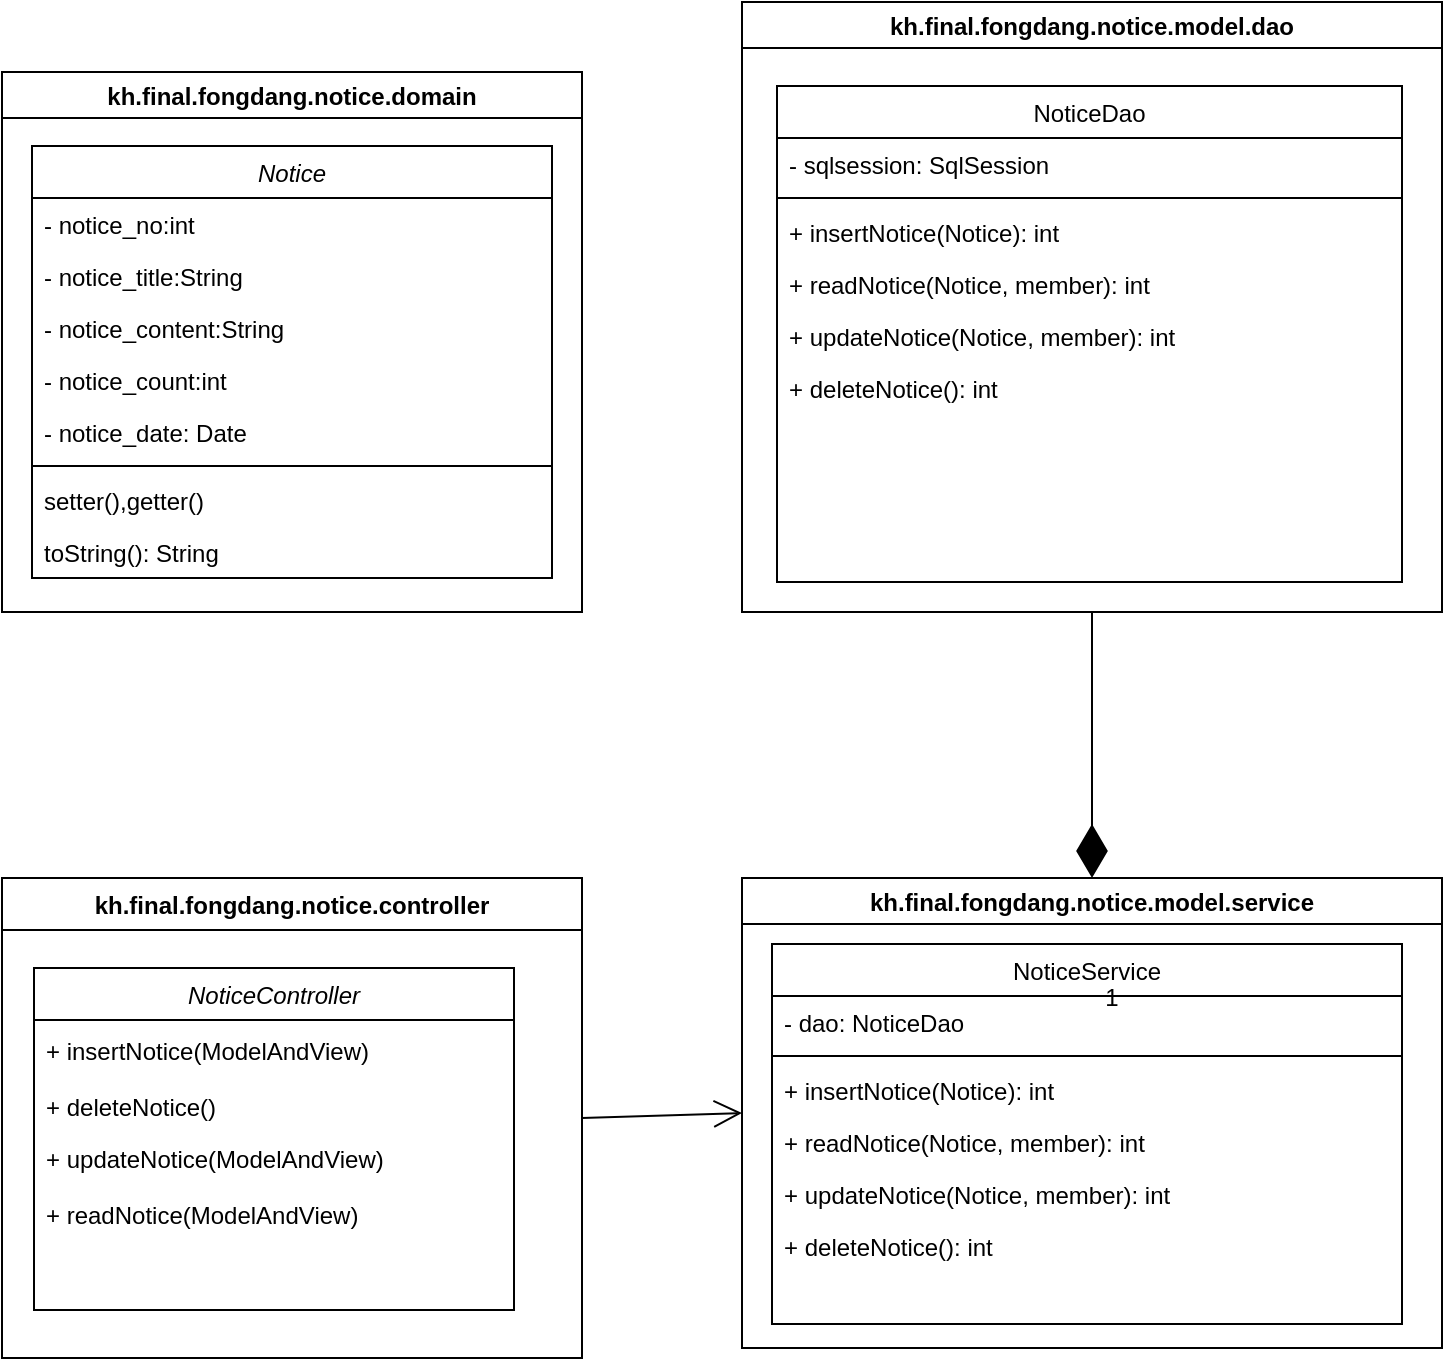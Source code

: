 <mxfile version="20.0.1" type="github">
  <diagram id="C5RBs43oDa-KdzZeNtuy" name="Page-1">
    <mxGraphModel dx="790" dy="536" grid="1" gridSize="10" guides="1" tooltips="1" connect="1" arrows="1" fold="1" page="1" pageScale="1" pageWidth="827" pageHeight="1169" math="0" shadow="0">
      <root>
        <mxCell id="WIyWlLk6GJQsqaUBKTNV-0" />
        <mxCell id="WIyWlLk6GJQsqaUBKTNV-1" parent="WIyWlLk6GJQsqaUBKTNV-0" />
        <mxCell id="Jcdepei4hsXU7P0puSpw-7" value="kh.final.fongdang.notice.domain" style="swimlane;" vertex="1" parent="WIyWlLk6GJQsqaUBKTNV-1">
          <mxGeometry x="80" y="125" width="290" height="270" as="geometry" />
        </mxCell>
        <mxCell id="Jcdepei4hsXU7P0puSpw-8" value="Notice" style="swimlane;fontStyle=2;align=center;verticalAlign=top;childLayout=stackLayout;horizontal=1;startSize=26;horizontalStack=0;resizeParent=1;resizeLast=0;collapsible=1;marginBottom=0;rounded=0;shadow=0;strokeWidth=1;" vertex="1" parent="Jcdepei4hsXU7P0puSpw-7">
          <mxGeometry x="15" y="37" width="260" height="216" as="geometry">
            <mxRectangle x="230" y="140" width="160" height="26" as="alternateBounds" />
          </mxGeometry>
        </mxCell>
        <mxCell id="Jcdepei4hsXU7P0puSpw-9" value="- notice_no:int" style="text;align=left;verticalAlign=top;spacingLeft=4;spacingRight=4;overflow=hidden;rotatable=0;points=[[0,0.5],[1,0.5]];portConstraint=eastwest;" vertex="1" parent="Jcdepei4hsXU7P0puSpw-8">
          <mxGeometry y="26" width="260" height="26" as="geometry" />
        </mxCell>
        <mxCell id="Jcdepei4hsXU7P0puSpw-10" value="- notice_title:String" style="text;align=left;verticalAlign=top;spacingLeft=4;spacingRight=4;overflow=hidden;rotatable=0;points=[[0,0.5],[1,0.5]];portConstraint=eastwest;rounded=0;shadow=0;html=0;" vertex="1" parent="Jcdepei4hsXU7P0puSpw-8">
          <mxGeometry y="52" width="260" height="26" as="geometry" />
        </mxCell>
        <mxCell id="Jcdepei4hsXU7P0puSpw-11" value="- notice_content:String" style="text;align=left;verticalAlign=top;spacingLeft=4;spacingRight=4;overflow=hidden;rotatable=0;points=[[0,0.5],[1,0.5]];portConstraint=eastwest;rounded=0;shadow=0;html=0;" vertex="1" parent="Jcdepei4hsXU7P0puSpw-8">
          <mxGeometry y="78" width="260" height="26" as="geometry" />
        </mxCell>
        <mxCell id="Jcdepei4hsXU7P0puSpw-12" value="- notice_count:int" style="text;align=left;verticalAlign=top;spacingLeft=4;spacingRight=4;overflow=hidden;rotatable=0;points=[[0,0.5],[1,0.5]];portConstraint=eastwest;rounded=0;shadow=0;html=0;" vertex="1" parent="Jcdepei4hsXU7P0puSpw-8">
          <mxGeometry y="104" width="260" height="26" as="geometry" />
        </mxCell>
        <mxCell id="Jcdepei4hsXU7P0puSpw-13" value="- notice_date: Date&#xa;" style="text;align=left;verticalAlign=top;spacingLeft=4;spacingRight=4;overflow=hidden;rotatable=0;points=[[0,0.5],[1,0.5]];portConstraint=eastwest;rounded=0;shadow=0;html=0;" vertex="1" parent="Jcdepei4hsXU7P0puSpw-8">
          <mxGeometry y="130" width="260" height="26" as="geometry" />
        </mxCell>
        <mxCell id="Jcdepei4hsXU7P0puSpw-14" value="" style="line;html=1;strokeWidth=1;align=left;verticalAlign=middle;spacingTop=-1;spacingLeft=3;spacingRight=3;rotatable=0;labelPosition=right;points=[];portConstraint=eastwest;" vertex="1" parent="Jcdepei4hsXU7P0puSpw-8">
          <mxGeometry y="156" width="260" height="8" as="geometry" />
        </mxCell>
        <mxCell id="Jcdepei4hsXU7P0puSpw-15" value="setter(),getter()" style="text;align=left;verticalAlign=top;spacingLeft=4;spacingRight=4;overflow=hidden;rotatable=0;points=[[0,0.5],[1,0.5]];portConstraint=eastwest;rounded=0;shadow=0;html=0;" vertex="1" parent="Jcdepei4hsXU7P0puSpw-8">
          <mxGeometry y="164" width="260" height="26" as="geometry" />
        </mxCell>
        <mxCell id="Jcdepei4hsXU7P0puSpw-16" value="toString(): String" style="text;align=left;verticalAlign=top;spacingLeft=4;spacingRight=4;overflow=hidden;rotatable=0;points=[[0,0.5],[1,0.5]];portConstraint=eastwest;rounded=0;shadow=0;html=0;" vertex="1" parent="Jcdepei4hsXU7P0puSpw-8">
          <mxGeometry y="190" width="260" height="26" as="geometry" />
        </mxCell>
        <mxCell id="Jcdepei4hsXU7P0puSpw-50" value="kh.final.fongdang.notice.controller" style="swimlane;fontStyle=1;align=center;verticalAlign=top;childLayout=stackLayout;horizontal=1;startSize=26;horizontalStack=0;resizeParent=1;resizeLast=0;collapsible=1;marginBottom=0;rounded=0;shadow=0;strokeWidth=1;" vertex="1" parent="WIyWlLk6GJQsqaUBKTNV-1">
          <mxGeometry x="80" y="528" width="290" height="240" as="geometry">
            <mxRectangle x="550" y="140" width="160" height="26" as="alternateBounds" />
          </mxGeometry>
        </mxCell>
        <mxCell id="Jcdepei4hsXU7P0puSpw-51" value="NoticeController" style="swimlane;fontStyle=2;align=center;verticalAlign=top;childLayout=stackLayout;horizontal=1;startSize=26;horizontalStack=0;resizeParent=1;resizeLast=0;collapsible=1;marginBottom=0;rounded=0;shadow=0;strokeWidth=1;" vertex="1" parent="WIyWlLk6GJQsqaUBKTNV-1">
          <mxGeometry x="96" y="573" width="240" height="171" as="geometry">
            <mxRectangle x="230" y="140" width="160" height="26" as="alternateBounds" />
          </mxGeometry>
        </mxCell>
        <mxCell id="Jcdepei4hsXU7P0puSpw-52" value="+ insertNotice(ModelAndView)" style="text;strokeColor=none;fillColor=none;align=left;verticalAlign=middle;spacingLeft=4;spacingRight=4;overflow=hidden;points=[[0,0.5],[1,0.5]];portConstraint=eastwest;rotatable=0;" vertex="1" parent="Jcdepei4hsXU7P0puSpw-51">
          <mxGeometry y="26" width="240" height="30" as="geometry" />
        </mxCell>
        <mxCell id="Jcdepei4hsXU7P0puSpw-53" value="+ deleteNotice()" style="text;align=left;verticalAlign=top;spacingLeft=4;spacingRight=4;overflow=hidden;rotatable=0;points=[[0,0.5],[1,0.5]];portConstraint=eastwest;" vertex="1" parent="Jcdepei4hsXU7P0puSpw-51">
          <mxGeometry y="56" width="240" height="26" as="geometry" />
        </mxCell>
        <mxCell id="Jcdepei4hsXU7P0puSpw-54" value="+ updateNotice(ModelAndView)" style="text;align=left;verticalAlign=top;spacingLeft=4;spacingRight=4;overflow=hidden;rotatable=0;points=[[0,0.5],[1,0.5]];portConstraint=eastwest;" vertex="1" parent="Jcdepei4hsXU7P0puSpw-51">
          <mxGeometry y="82" width="240" height="26" as="geometry" />
        </mxCell>
        <mxCell id="Jcdepei4hsXU7P0puSpw-56" value="+ readNotice(ModelAndView)" style="text;strokeColor=none;fillColor=none;align=left;verticalAlign=middle;spacingLeft=4;spacingRight=4;overflow=hidden;points=[[0,0.5],[1,0.5]];portConstraint=eastwest;rotatable=0;" vertex="1" parent="Jcdepei4hsXU7P0puSpw-51">
          <mxGeometry y="108" width="240" height="30" as="geometry" />
        </mxCell>
        <mxCell id="Jcdepei4hsXU7P0puSpw-57" value="kh.final.fongdang.notice.model.dao" style="swimlane;" vertex="1" parent="WIyWlLk6GJQsqaUBKTNV-1">
          <mxGeometry x="450" y="90" width="350" height="305" as="geometry" />
        </mxCell>
        <mxCell id="Jcdepei4hsXU7P0puSpw-58" value="NoticeDao" style="swimlane;fontStyle=0;align=center;verticalAlign=top;childLayout=stackLayout;horizontal=1;startSize=26;horizontalStack=0;resizeParent=1;resizeLast=0;collapsible=1;marginBottom=0;rounded=0;shadow=0;strokeWidth=1;" vertex="1" parent="Jcdepei4hsXU7P0puSpw-57">
          <mxGeometry x="17.5" y="42" width="312.5" height="248" as="geometry">
            <mxRectangle x="550" y="140" width="160" height="26" as="alternateBounds" />
          </mxGeometry>
        </mxCell>
        <mxCell id="Jcdepei4hsXU7P0puSpw-59" value="- sqlsession: SqlSession " style="text;align=left;verticalAlign=top;spacingLeft=4;spacingRight=4;overflow=hidden;rotatable=0;points=[[0,0.5],[1,0.5]];portConstraint=eastwest;rounded=0;shadow=0;html=0;" vertex="1" parent="Jcdepei4hsXU7P0puSpw-58">
          <mxGeometry y="26" width="312.5" height="26" as="geometry" />
        </mxCell>
        <mxCell id="Jcdepei4hsXU7P0puSpw-60" value="" style="line;html=1;strokeWidth=1;align=left;verticalAlign=middle;spacingTop=-1;spacingLeft=3;spacingRight=3;rotatable=0;labelPosition=right;points=[];portConstraint=eastwest;" vertex="1" parent="Jcdepei4hsXU7P0puSpw-58">
          <mxGeometry y="52" width="312.5" height="8" as="geometry" />
        </mxCell>
        <mxCell id="Jcdepei4hsXU7P0puSpw-61" value="+ insertNotice(Notice): int" style="text;align=left;verticalAlign=top;spacingLeft=4;spacingRight=4;overflow=hidden;rotatable=0;points=[[0,0.5],[1,0.5]];portConstraint=eastwest;" vertex="1" parent="Jcdepei4hsXU7P0puSpw-58">
          <mxGeometry y="60" width="312.5" height="26" as="geometry" />
        </mxCell>
        <mxCell id="Jcdepei4hsXU7P0puSpw-62" value="+ readNotice(Notice, member): int" style="text;align=left;verticalAlign=top;spacingLeft=4;spacingRight=4;overflow=hidden;rotatable=0;points=[[0,0.5],[1,0.5]];portConstraint=eastwest;" vertex="1" parent="Jcdepei4hsXU7P0puSpw-58">
          <mxGeometry y="86" width="312.5" height="26" as="geometry" />
        </mxCell>
        <mxCell id="Jcdepei4hsXU7P0puSpw-64" value="+ updateNotice(Notice, member): int" style="text;align=left;verticalAlign=top;spacingLeft=4;spacingRight=4;overflow=hidden;rotatable=0;points=[[0,0.5],[1,0.5]];portConstraint=eastwest;" vertex="1" parent="Jcdepei4hsXU7P0puSpw-58">
          <mxGeometry y="112" width="312.5" height="26" as="geometry" />
        </mxCell>
        <mxCell id="Jcdepei4hsXU7P0puSpw-65" value="+ deleteNotice(): int" style="text;align=left;verticalAlign=top;spacingLeft=4;spacingRight=4;overflow=hidden;rotatable=0;points=[[0,0.5],[1,0.5]];portConstraint=eastwest;" vertex="1" parent="Jcdepei4hsXU7P0puSpw-58">
          <mxGeometry y="138" width="312.5" height="26" as="geometry" />
        </mxCell>
        <mxCell id="Jcdepei4hsXU7P0puSpw-66" value="kh.final.fongdang.notice.model.service" style="swimlane;" vertex="1" parent="WIyWlLk6GJQsqaUBKTNV-1">
          <mxGeometry x="450" y="528" width="350" height="235" as="geometry" />
        </mxCell>
        <mxCell id="Jcdepei4hsXU7P0puSpw-67" value="NoticeService" style="swimlane;fontStyle=0;align=center;verticalAlign=top;childLayout=stackLayout;horizontal=1;startSize=26;horizontalStack=0;resizeParent=1;resizeLast=0;collapsible=1;marginBottom=0;rounded=0;shadow=0;strokeWidth=1;" vertex="1" parent="Jcdepei4hsXU7P0puSpw-66">
          <mxGeometry x="15" y="33" width="315" height="190" as="geometry">
            <mxRectangle x="550" y="140" width="160" height="26" as="alternateBounds" />
          </mxGeometry>
        </mxCell>
        <mxCell id="Jcdepei4hsXU7P0puSpw-68" value="- dao: NoticeDao&#xa;" style="text;align=left;verticalAlign=top;spacingLeft=4;spacingRight=4;overflow=hidden;rotatable=0;points=[[0,0.5],[1,0.5]];portConstraint=eastwest;" vertex="1" parent="Jcdepei4hsXU7P0puSpw-67">
          <mxGeometry y="26" width="315" height="26" as="geometry" />
        </mxCell>
        <mxCell id="Jcdepei4hsXU7P0puSpw-69" value="" style="line;html=1;strokeWidth=1;align=left;verticalAlign=middle;spacingTop=-1;spacingLeft=3;spacingRight=3;rotatable=0;labelPosition=right;points=[];portConstraint=eastwest;" vertex="1" parent="Jcdepei4hsXU7P0puSpw-67">
          <mxGeometry y="52" width="315" height="8" as="geometry" />
        </mxCell>
        <mxCell id="Jcdepei4hsXU7P0puSpw-70" value="+ insertNotice(Notice): int" style="text;align=left;verticalAlign=top;spacingLeft=4;spacingRight=4;overflow=hidden;rotatable=0;points=[[0,0.5],[1,0.5]];portConstraint=eastwest;" vertex="1" parent="Jcdepei4hsXU7P0puSpw-67">
          <mxGeometry y="60" width="315" height="26" as="geometry" />
        </mxCell>
        <mxCell id="Jcdepei4hsXU7P0puSpw-71" value="+ readNotice(Notice, member): int" style="text;align=left;verticalAlign=top;spacingLeft=4;spacingRight=4;overflow=hidden;rotatable=0;points=[[0,0.5],[1,0.5]];portConstraint=eastwest;" vertex="1" parent="Jcdepei4hsXU7P0puSpw-67">
          <mxGeometry y="86" width="315" height="26" as="geometry" />
        </mxCell>
        <mxCell id="Jcdepei4hsXU7P0puSpw-73" value="+ updateNotice(Notice, member): int" style="text;align=left;verticalAlign=top;spacingLeft=4;spacingRight=4;overflow=hidden;rotatable=0;points=[[0,0.5],[1,0.5]];portConstraint=eastwest;" vertex="1" parent="Jcdepei4hsXU7P0puSpw-67">
          <mxGeometry y="112" width="315" height="26" as="geometry" />
        </mxCell>
        <mxCell id="Jcdepei4hsXU7P0puSpw-74" value="+ deleteNotice(): int" style="text;align=left;verticalAlign=top;spacingLeft=4;spacingRight=4;overflow=hidden;rotatable=0;points=[[0,0.5],[1,0.5]];portConstraint=eastwest;" vertex="1" parent="Jcdepei4hsXU7P0puSpw-67">
          <mxGeometry y="138" width="315" height="26" as="geometry" />
        </mxCell>
        <mxCell id="Jcdepei4hsXU7P0puSpw-75" value="" style="endArrow=diamondThin;endFill=1;endSize=24;html=1;rounded=0;exitX=0.5;exitY=1;exitDx=0;exitDy=0;entryX=0.5;entryY=0;entryDx=0;entryDy=0;" edge="1" parent="WIyWlLk6GJQsqaUBKTNV-1" source="Jcdepei4hsXU7P0puSpw-57" target="Jcdepei4hsXU7P0puSpw-66">
          <mxGeometry width="160" relative="1" as="geometry">
            <mxPoint x="374" y="860.085" as="sourcePoint" />
            <mxPoint x="260" y="860.446" as="targetPoint" />
          </mxGeometry>
        </mxCell>
        <mxCell id="Jcdepei4hsXU7P0puSpw-76" value="&lt;font style=&quot;vertical-align: inherit&quot;&gt;&lt;font style=&quot;vertical-align: inherit&quot;&gt;1&lt;/font&gt;&lt;/font&gt;" style="text;html=1;strokeColor=none;fillColor=none;align=center;verticalAlign=middle;whiteSpace=wrap;rounded=0;" vertex="1" parent="WIyWlLk6GJQsqaUBKTNV-1">
          <mxGeometry x="620" y="573" width="30" height="30" as="geometry" />
        </mxCell>
        <mxCell id="Jcdepei4hsXU7P0puSpw-79" value="" style="endArrow=open;endFill=1;endSize=12;html=1;rounded=0;exitX=1;exitY=0.5;exitDx=0;exitDy=0;entryX=0;entryY=0.5;entryDx=0;entryDy=0;" edge="1" parent="WIyWlLk6GJQsqaUBKTNV-1" source="Jcdepei4hsXU7P0puSpw-50" target="Jcdepei4hsXU7P0puSpw-66">
          <mxGeometry width="160" relative="1" as="geometry">
            <mxPoint x="530" y="608" as="sourcePoint" />
            <mxPoint x="690" y="608" as="targetPoint" />
          </mxGeometry>
        </mxCell>
      </root>
    </mxGraphModel>
  </diagram>
</mxfile>
